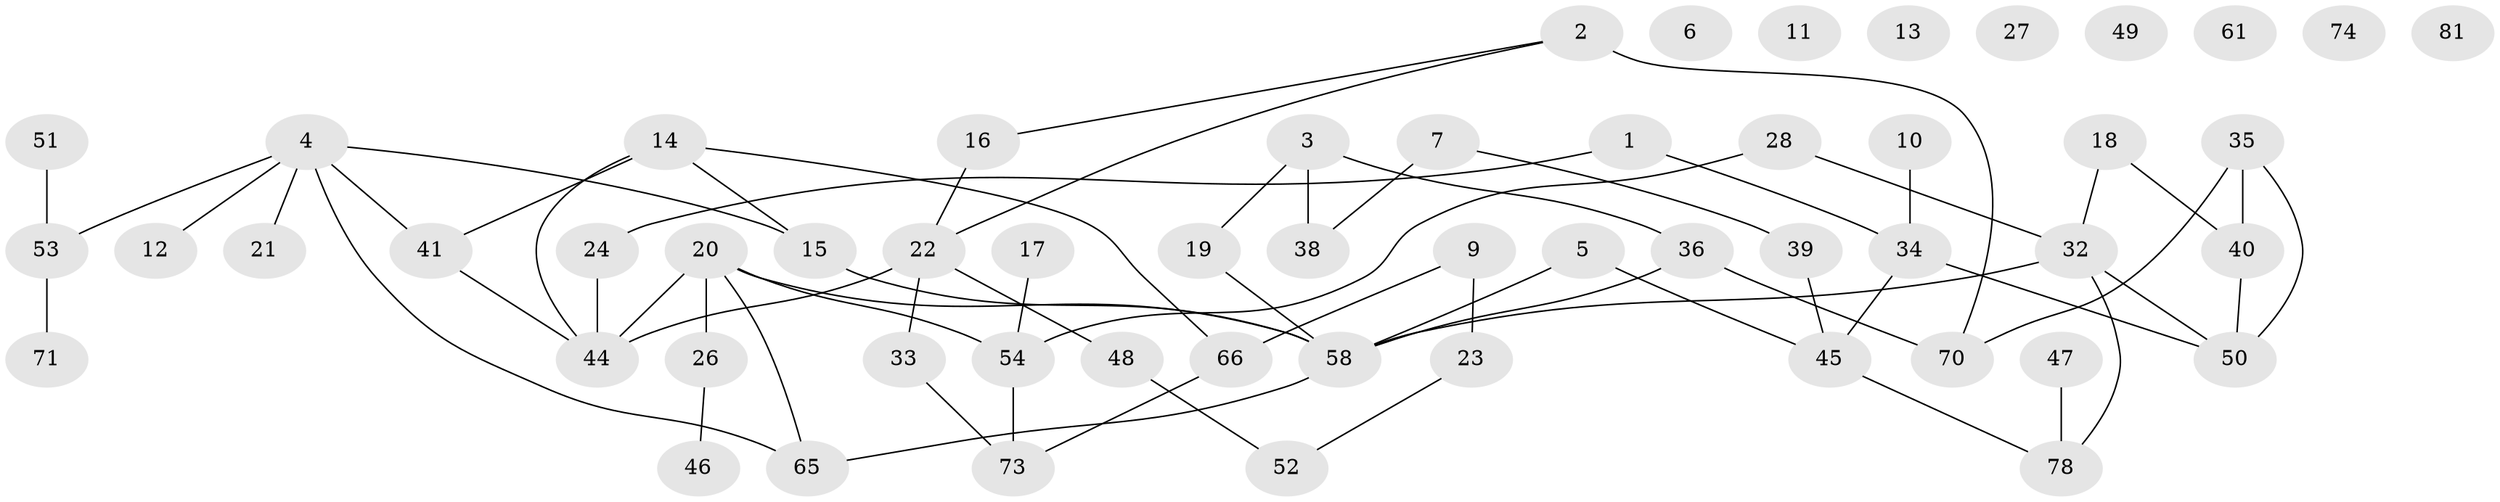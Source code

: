 // Generated by graph-tools (version 1.1) at 2025/23/03/03/25 07:23:25]
// undirected, 56 vertices, 66 edges
graph export_dot {
graph [start="1"]
  node [color=gray90,style=filled];
  1 [super="+8"];
  2 [super="+25"];
  3;
  4 [super="+59"];
  5 [super="+29"];
  6;
  7 [super="+79"];
  9 [super="+43"];
  10;
  11;
  12 [super="+37"];
  13;
  14 [super="+55"];
  15 [super="+75"];
  16;
  17;
  18;
  19 [super="+30"];
  20 [super="+77"];
  21 [super="+67"];
  22 [super="+56"];
  23 [super="+80"];
  24 [super="+62"];
  26;
  27;
  28 [super="+31"];
  32 [super="+42"];
  33;
  34 [super="+68"];
  35;
  36;
  38;
  39 [super="+57"];
  40 [super="+64"];
  41;
  44 [super="+63"];
  45;
  46;
  47;
  48;
  49;
  50;
  51 [super="+60"];
  52;
  53 [super="+72"];
  54;
  58 [super="+69"];
  61;
  65;
  66;
  70 [super="+76"];
  71;
  73;
  74;
  78;
  81;
  1 -- 34;
  1 -- 24;
  2 -- 16;
  2 -- 70 [weight=2];
  2 -- 22;
  3 -- 36;
  3 -- 38;
  3 -- 19;
  4 -- 15;
  4 -- 41;
  4 -- 65;
  4 -- 53;
  4 -- 21;
  4 -- 12;
  5 -- 58;
  5 -- 45;
  7 -- 38;
  7 -- 39;
  9 -- 66;
  9 -- 23;
  10 -- 34;
  14 -- 15;
  14 -- 41;
  14 -- 66;
  14 -- 44;
  15 -- 58;
  16 -- 22;
  17 -- 54;
  18 -- 32;
  18 -- 40;
  19 -- 58 [weight=2];
  20 -- 26;
  20 -- 44;
  20 -- 54;
  20 -- 65;
  20 -- 58;
  22 -- 33;
  22 -- 48;
  22 -- 44;
  23 -- 52;
  24 -- 44;
  26 -- 46;
  28 -- 32;
  28 -- 54;
  32 -- 58;
  32 -- 50;
  32 -- 78;
  33 -- 73;
  34 -- 45;
  34 -- 50;
  35 -- 40;
  35 -- 50;
  35 -- 70;
  36 -- 70;
  36 -- 58;
  39 -- 45;
  40 -- 50;
  41 -- 44;
  45 -- 78;
  47 -- 78;
  48 -- 52;
  51 -- 53;
  53 -- 71;
  54 -- 73;
  58 -- 65;
  66 -- 73;
}
